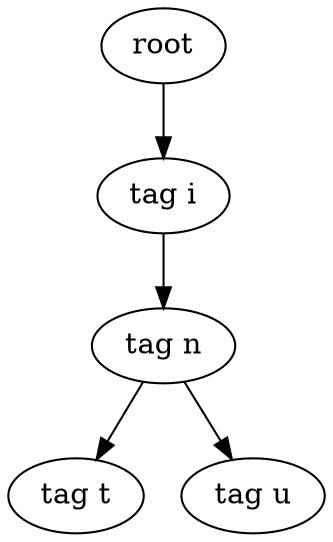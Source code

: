 digraph Tree{
0[label="root"];
0->00
00[label="tag i"];
00->000
000[label="tag n"];
000->0000
0000[label="tag t"];
000->0001
0001[label="tag u"];
}
